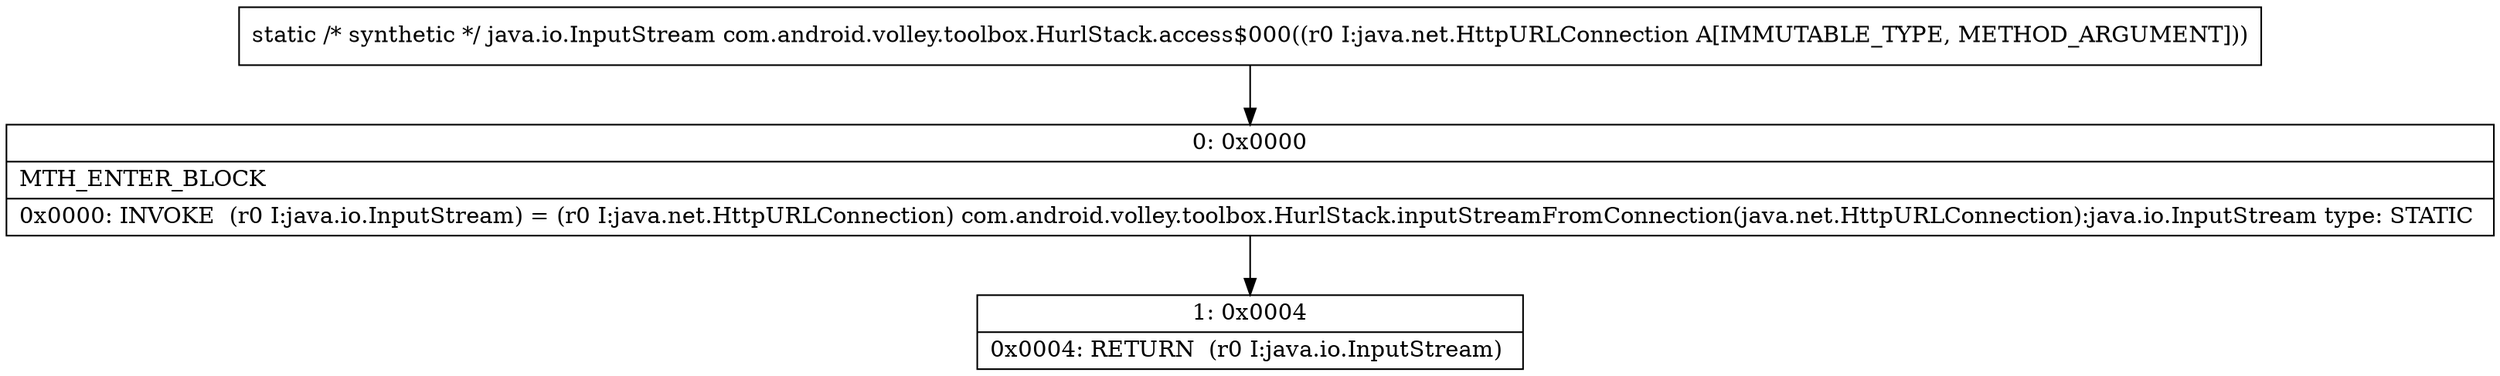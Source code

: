 digraph "CFG forcom.android.volley.toolbox.HurlStack.access$000(Ljava\/net\/HttpURLConnection;)Ljava\/io\/InputStream;" {
Node_0 [shape=record,label="{0\:\ 0x0000|MTH_ENTER_BLOCK\l|0x0000: INVOKE  (r0 I:java.io.InputStream) = (r0 I:java.net.HttpURLConnection) com.android.volley.toolbox.HurlStack.inputStreamFromConnection(java.net.HttpURLConnection):java.io.InputStream type: STATIC \l}"];
Node_1 [shape=record,label="{1\:\ 0x0004|0x0004: RETURN  (r0 I:java.io.InputStream) \l}"];
MethodNode[shape=record,label="{static \/* synthetic *\/ java.io.InputStream com.android.volley.toolbox.HurlStack.access$000((r0 I:java.net.HttpURLConnection A[IMMUTABLE_TYPE, METHOD_ARGUMENT])) }"];
MethodNode -> Node_0;
Node_0 -> Node_1;
}

